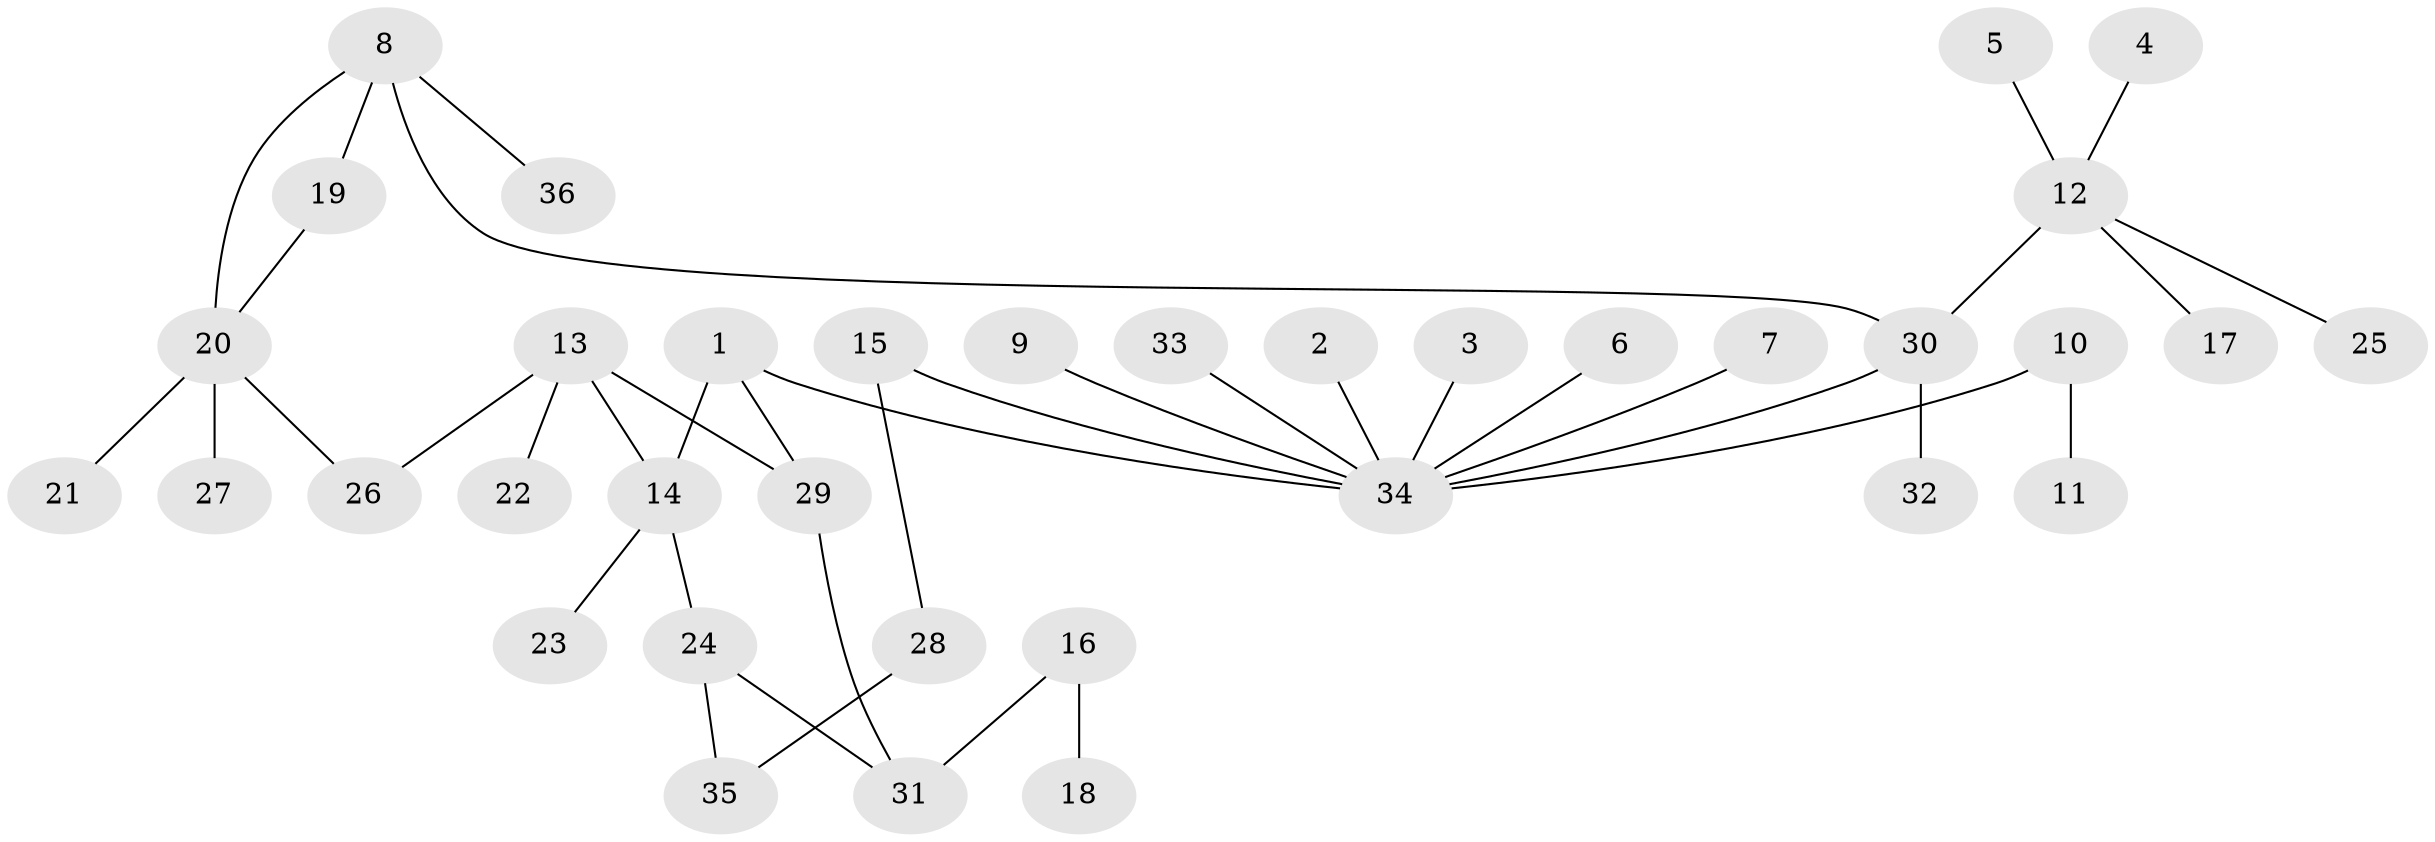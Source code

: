 // original degree distribution, {4: 0.03409090909090909, 7: 0.011363636363636364, 12: 0.011363636363636364, 3: 0.14772727272727273, 5: 0.03409090909090909, 2: 0.3181818181818182, 6: 0.022727272727272728, 1: 0.42045454545454547}
// Generated by graph-tools (version 1.1) at 2025/36/03/04/25 23:36:02]
// undirected, 36 vertices, 40 edges
graph export_dot {
  node [color=gray90,style=filled];
  1;
  2;
  3;
  4;
  5;
  6;
  7;
  8;
  9;
  10;
  11;
  12;
  13;
  14;
  15;
  16;
  17;
  18;
  19;
  20;
  21;
  22;
  23;
  24;
  25;
  26;
  27;
  28;
  29;
  30;
  31;
  32;
  33;
  34;
  35;
  36;
  1 -- 14 [weight=1.0];
  1 -- 29 [weight=1.0];
  1 -- 34 [weight=1.0];
  2 -- 34 [weight=1.0];
  3 -- 34 [weight=1.0];
  4 -- 12 [weight=1.0];
  5 -- 12 [weight=1.0];
  6 -- 34 [weight=1.0];
  7 -- 34 [weight=1.0];
  8 -- 19 [weight=1.0];
  8 -- 20 [weight=1.0];
  8 -- 30 [weight=1.0];
  8 -- 36 [weight=1.0];
  9 -- 34 [weight=1.0];
  10 -- 11 [weight=1.0];
  10 -- 34 [weight=1.0];
  12 -- 17 [weight=1.0];
  12 -- 25 [weight=1.0];
  12 -- 30 [weight=2.0];
  13 -- 14 [weight=1.0];
  13 -- 22 [weight=1.0];
  13 -- 26 [weight=1.0];
  13 -- 29 [weight=1.0];
  14 -- 23 [weight=1.0];
  14 -- 24 [weight=1.0];
  15 -- 28 [weight=1.0];
  15 -- 34 [weight=1.0];
  16 -- 18 [weight=1.0];
  16 -- 31 [weight=2.0];
  19 -- 20 [weight=1.0];
  20 -- 21 [weight=1.0];
  20 -- 26 [weight=1.0];
  20 -- 27 [weight=2.0];
  24 -- 31 [weight=1.0];
  24 -- 35 [weight=1.0];
  28 -- 35 [weight=1.0];
  29 -- 31 [weight=1.0];
  30 -- 32 [weight=1.0];
  30 -- 34 [weight=1.0];
  33 -- 34 [weight=1.0];
}
